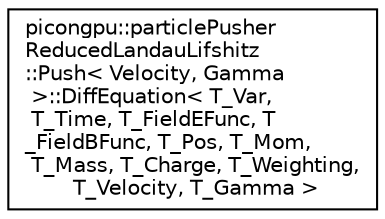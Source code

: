 digraph "Graphical Class Hierarchy"
{
 // LATEX_PDF_SIZE
  edge [fontname="Helvetica",fontsize="10",labelfontname="Helvetica",labelfontsize="10"];
  node [fontname="Helvetica",fontsize="10",shape=record];
  rankdir="LR";
  Node0 [label="picongpu::particlePusher\lReducedLandauLifshitz\l::Push\< Velocity, Gamma\l \>::DiffEquation\< T_Var,\l T_Time, T_FieldEFunc, T\l_FieldBFunc, T_Pos, T_Mom,\l T_Mass, T_Charge, T_Weighting,\l T_Velocity, T_Gamma \>",height=0.2,width=0.4,color="black", fillcolor="white", style="filled",URL="$structpicongpu_1_1particle_pusher_reduced_landau_lifshitz_1_1_push_1_1_diff_equation.html",tooltip=" "];
}
